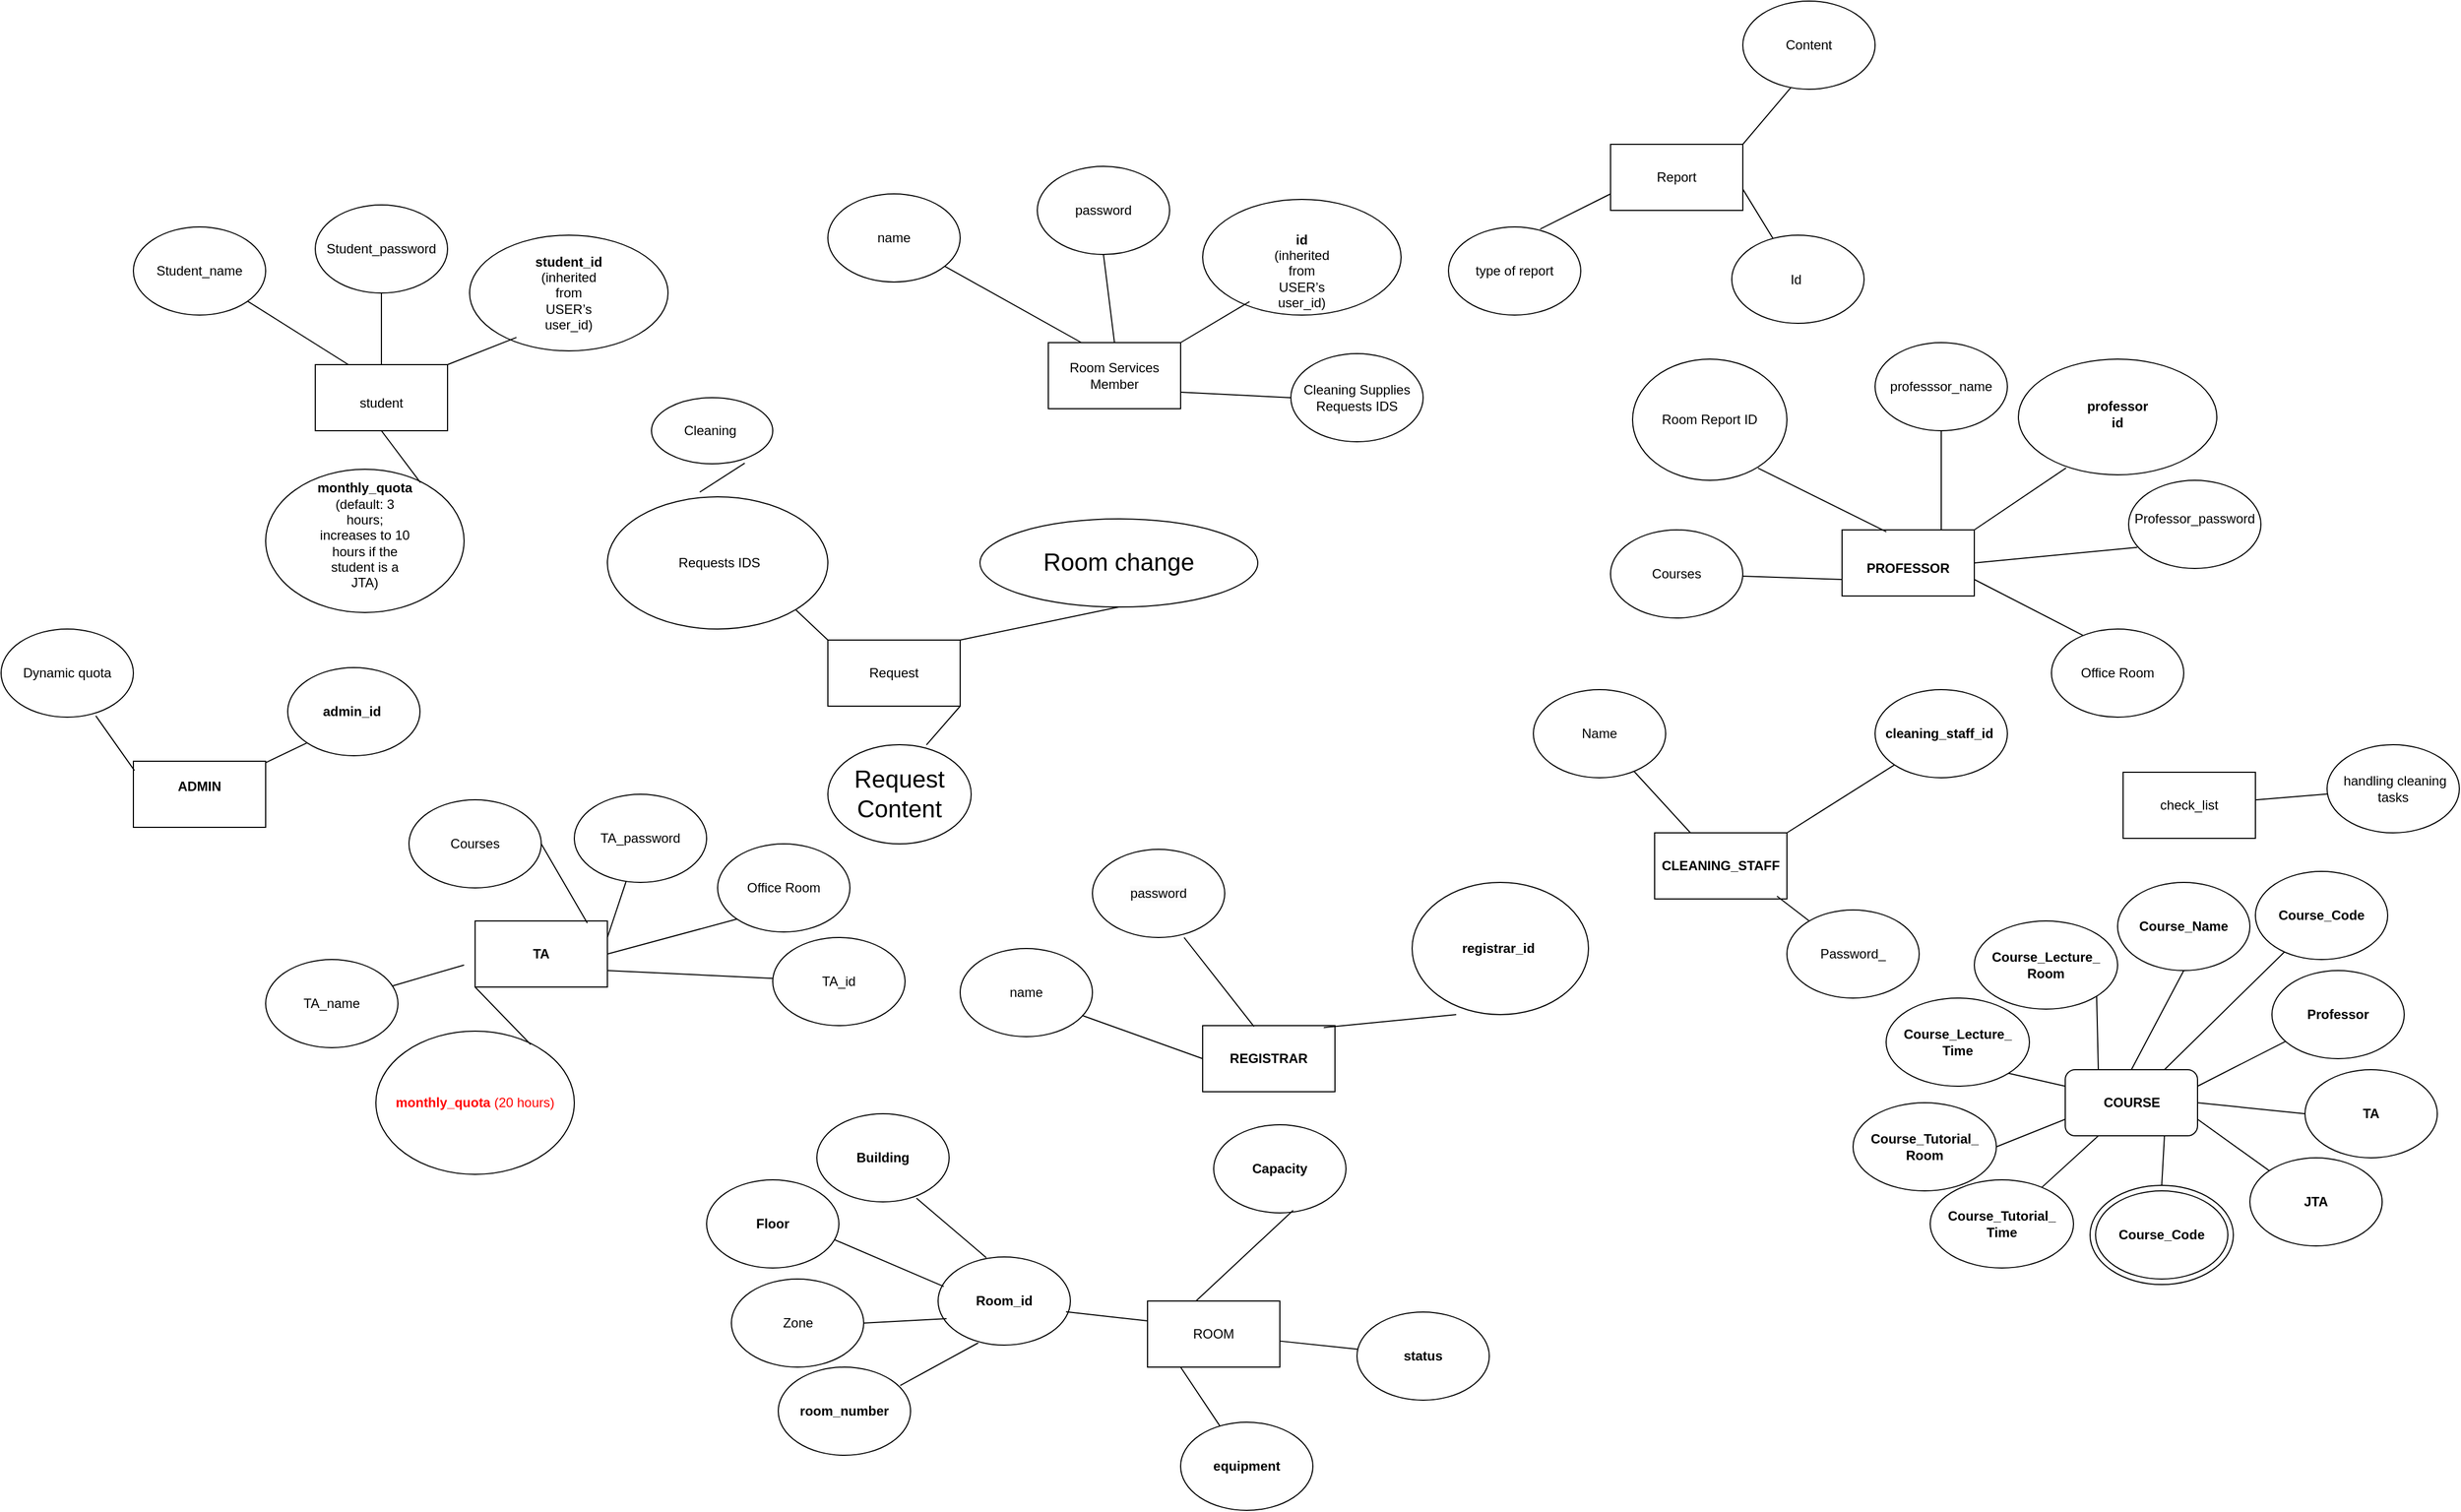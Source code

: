 <mxfile version="26.2.13">
  <diagram name="Page-1" id="_IHIbdHKwVVQBr4uxr1U">
    <mxGraphModel dx="3905" dy="2333" grid="1" gridSize="10" guides="1" tooltips="1" connect="1" arrows="1" fold="1" page="1" pageScale="0.5" pageWidth="850" pageHeight="1100" math="0" shadow="0">
      <root>
        <mxCell id="0" />
        <mxCell id="1" parent="0" />
        <mxCell id="GtYsG2Aw3nbuE8PqTHed-187" value="Room Services Member" style="rounded=0;whiteSpace=wrap;html=1;" parent="1" vertex="1">
          <mxGeometry x="700" y="-150" width="120" height="60" as="geometry" />
        </mxCell>
        <mxCell id="GtYsG2Aw3nbuE8PqTHed-188" value="" style="ellipse;whiteSpace=wrap;html=1;" parent="1" vertex="1">
          <mxGeometry x="840" y="-280" width="180" height="105" as="geometry" />
        </mxCell>
        <mxCell id="GtYsG2Aw3nbuE8PqTHed-189" value="" style="endArrow=none;html=1;rounded=0;exitX=1;exitY=1;exitDx=0;exitDy=0;entryX=0;entryY=0;entryDx=0;entryDy=0;" parent="1" source="GtYsG2Aw3nbuE8PqTHed-200" target="uUB0w8t6sRdYOBI_8mLG-2" edge="1">
          <mxGeometry width="50" height="50" relative="1" as="geometry">
            <mxPoint x="620" y="-73" as="sourcePoint" />
            <mxPoint x="480" y="-200" as="targetPoint" />
          </mxGeometry>
        </mxCell>
        <mxCell id="GtYsG2Aw3nbuE8PqTHed-190" value="" style="endArrow=none;html=1;rounded=0;entryX=0.236;entryY=0.884;entryDx=0;entryDy=0;entryPerimeter=0;exitX=1;exitY=0;exitDx=0;exitDy=0;" parent="1" source="GtYsG2Aw3nbuE8PqTHed-187" target="GtYsG2Aw3nbuE8PqTHed-188" edge="1">
          <mxGeometry width="50" height="50" relative="1" as="geometry">
            <mxPoint x="470" y="-180" as="sourcePoint" />
            <mxPoint x="390" y="-250" as="targetPoint" />
          </mxGeometry>
        </mxCell>
        <mxCell id="GtYsG2Aw3nbuE8PqTHed-191" value="&lt;strong data-end=&quot;233&quot; data-start=&quot;219&quot;&gt;id&lt;/strong&gt; (inherited from USER’s user_id)" style="text;html=1;align=center;verticalAlign=middle;whiteSpace=wrap;rounded=0;" parent="1" vertex="1">
          <mxGeometry x="900" y="-230" width="60" height="30" as="geometry" />
        </mxCell>
        <mxCell id="GtYsG2Aw3nbuE8PqTHed-192" value="Id&amp;nbsp;" style="ellipse;whiteSpace=wrap;html=1;" parent="1" vertex="1">
          <mxGeometry x="1320" y="-247.5" width="120" height="80" as="geometry" />
        </mxCell>
        <mxCell id="GtYsG2Aw3nbuE8PqTHed-193" value="" style="endArrow=none;html=1;rounded=0;exitX=0.991;exitY=0.649;exitDx=0;exitDy=0;exitPerimeter=0;" parent="1" source="uUB0w8t6sRdYOBI_8mLG-1" target="GtYsG2Aw3nbuE8PqTHed-192" edge="1">
          <mxGeometry width="50" height="50" relative="1" as="geometry">
            <mxPoint x="1262.12" y="-251.34" as="sourcePoint" />
            <mxPoint x="690" y="-150" as="targetPoint" />
          </mxGeometry>
        </mxCell>
        <mxCell id="GtYsG2Aw3nbuE8PqTHed-194" value="&lt;span style=&quot;color: rgb(0, 0, 0); font-family: Helvetica; font-size: 12px; font-style: normal; font-variant-ligatures: normal; font-variant-caps: normal; font-weight: 400; letter-spacing: normal; orphans: 2; text-align: center; text-indent: 0px; text-transform: none; widows: 2; word-spacing: 0px; -webkit-text-stroke-width: 0px; white-space: normal; background-color: rgb(251, 251, 251); text-decoration-thickness: initial; text-decoration-style: initial; text-decoration-color: initial; float: none; display: inline !important;&quot;&gt;password&lt;/span&gt;" style="ellipse;whiteSpace=wrap;html=1;" parent="1" vertex="1">
          <mxGeometry x="690" y="-310" width="120" height="80" as="geometry" />
        </mxCell>
        <mxCell id="GtYsG2Aw3nbuE8PqTHed-195" value="name" style="ellipse;whiteSpace=wrap;html=1;" parent="1" vertex="1">
          <mxGeometry x="500" y="-285" width="120" height="80" as="geometry" />
        </mxCell>
        <mxCell id="GtYsG2Aw3nbuE8PqTHed-196" value="" style="endArrow=none;html=1;rounded=0;entryX=0.25;entryY=0;entryDx=0;entryDy=0;" parent="1" source="GtYsG2Aw3nbuE8PqTHed-195" target="GtYsG2Aw3nbuE8PqTHed-187" edge="1">
          <mxGeometry width="50" height="50" relative="1" as="geometry">
            <mxPoint x="600" y="-205" as="sourcePoint" />
            <mxPoint x="720" y="-190" as="targetPoint" />
          </mxGeometry>
        </mxCell>
        <mxCell id="GtYsG2Aw3nbuE8PqTHed-197" value="" style="endArrow=none;html=1;rounded=0;exitX=0.5;exitY=1;exitDx=0;exitDy=0;" parent="1" source="GtYsG2Aw3nbuE8PqTHed-194" edge="1">
          <mxGeometry width="50" height="50" relative="1" as="geometry">
            <mxPoint x="730" y="-25" as="sourcePoint" />
            <mxPoint x="760" y="-150" as="targetPoint" />
          </mxGeometry>
        </mxCell>
        <mxCell id="GtYsG2Aw3nbuE8PqTHed-199" value="" style="endArrow=none;html=1;rounded=0;exitX=0.693;exitY=0.024;exitDx=0;exitDy=0;exitPerimeter=0;entryX=0;entryY=0.75;entryDx=0;entryDy=0;" parent="1" source="GtYsG2Aw3nbuE8PqTHed-201" target="uUB0w8t6sRdYOBI_8mLG-1" edge="1">
          <mxGeometry width="50" height="50" relative="1" as="geometry">
            <mxPoint x="750" y="-30" as="sourcePoint" />
            <mxPoint x="1190.324" y="-283.349" as="targetPoint" />
          </mxGeometry>
        </mxCell>
        <mxCell id="GtYsG2Aw3nbuE8PqTHed-200" value="&lt;span style=&quot;color: rgba(0, 0, 0, 0); font-family: monospace; font-size: 0px; text-align: start; text-wrap-mode: nowrap;&quot;&gt;%3CmxGraphModel%3E%3Croot%3E%3CmxCell%20id%3D%220%22%2F%3E%3CmxCell%20id%3D%221%22%20parent%3D%220%22%2F%3E%3CmxCell%20id%3D%222%22%20value%3D%22Room%20Requests%20IDS%22%20style%3D%22ellipse%3BwhiteSpace%3Dwrap%3Bhtml%3D1%3B%22%20vertex%3D%221%22%20parent%3D%221%22%3E%3CmxGeometry%20x%3D%22350%22%20y%3D%222040%22%20width%3D%22120%22%20height%3D%2280%22%20as%3D%22geometry%22%2F%3E%3C%2FmxCell%3E%3C%2Froot%3E%3C%2FmxGraphModel%3E&lt;/span&gt;&lt;span style=&quot;color: rgba(0, 0, 0, 0); font-family: monospace; font-size: 0px; text-align: start; text-wrap-mode: nowrap;&quot;&gt;%3CmxGraphModel%3E%3Croot%3E%3CmxCell%20id%3D%220%22%2F%3E%3CmxCell%20id%3D%221%22%20parent%3D%220%22%2F%3E%3CmxCell%20id%3D%222%22%20value%3D%22Room%20Requests%20IDS%22%20style%3D%22ellipse%3BwhiteSpace%3Dwrap%3Bhtml%3D1%3B%22%20vertex%3D%221%22%20parent%3D%221%22%3E%3CmxGeometry%20x%3D%22350%22%20y%3D%222040%22%20width%3D%22120%22%20height%3D%2280%22%20as%3D%22geometry%22%2F%3E%3C%2FmxCell%3E%3C%2Froot%3E%3C%2FmxGraphModel%3E&lt;/span&gt;&amp;nbsp;Requests IDS" style="ellipse;whiteSpace=wrap;html=1;" parent="1" vertex="1">
          <mxGeometry x="300" y="-10" width="200" height="120" as="geometry" />
        </mxCell>
        <mxCell id="GtYsG2Aw3nbuE8PqTHed-201" value="type of report" style="ellipse;whiteSpace=wrap;html=1;" parent="1" vertex="1">
          <mxGeometry x="1063" y="-255" width="120" height="80" as="geometry" />
        </mxCell>
        <mxCell id="GtYsG2Aw3nbuE8PqTHed-203" value="Cleaning Supplies Requests IDS" style="ellipse;whiteSpace=wrap;html=1;" parent="1" vertex="1">
          <mxGeometry x="920" y="-140" width="120" height="80" as="geometry" />
        </mxCell>
        <mxCell id="GtYsG2Aw3nbuE8PqTHed-204" value="" style="endArrow=none;html=1;rounded=0;entryX=0;entryY=0.5;entryDx=0;entryDy=0;exitX=1;exitY=0.75;exitDx=0;exitDy=0;" parent="1" source="GtYsG2Aw3nbuE8PqTHed-187" target="GtYsG2Aw3nbuE8PqTHed-203" edge="1">
          <mxGeometry width="50" height="50" relative="1" as="geometry">
            <mxPoint x="840" y="-125" as="sourcePoint" />
            <mxPoint x="870" y="-75" as="targetPoint" />
          </mxGeometry>
        </mxCell>
        <mxCell id="GtYsG2Aw3nbuE8PqTHed-208" value="" style="rounded=0;whiteSpace=wrap;html=1;" parent="1" vertex="1">
          <mxGeometry x="1420" y="20" width="120" height="60" as="geometry" />
        </mxCell>
        <mxCell id="GtYsG2Aw3nbuE8PqTHed-209" value="&lt;strong data-end=&quot;376&quot; data-start=&quot;360&quot;&gt;PROFESSOR&lt;/strong&gt;" style="text;html=1;align=center;verticalAlign=middle;whiteSpace=wrap;rounded=0;" parent="1" vertex="1">
          <mxGeometry x="1450" y="40" width="60" height="30" as="geometry" />
        </mxCell>
        <mxCell id="GtYsG2Aw3nbuE8PqTHed-210" value="" style="ellipse;whiteSpace=wrap;html=1;" parent="1" vertex="1">
          <mxGeometry x="1580" y="-135" width="180" height="105" as="geometry" />
        </mxCell>
        <mxCell id="GtYsG2Aw3nbuE8PqTHed-211" value="" style="endArrow=none;html=1;rounded=0;entryX=0.24;entryY=0.941;entryDx=0;entryDy=0;entryPerimeter=0;exitX=1;exitY=0;exitDx=0;exitDy=0;" parent="1" source="GtYsG2Aw3nbuE8PqTHed-208" target="GtYsG2Aw3nbuE8PqTHed-210" edge="1">
          <mxGeometry width="50" height="50" relative="1" as="geometry">
            <mxPoint x="840" y="-350" as="sourcePoint" />
            <mxPoint x="760" y="-420" as="targetPoint" />
          </mxGeometry>
        </mxCell>
        <mxCell id="GtYsG2Aw3nbuE8PqTHed-212" value="&lt;strong data-end=&quot;420&quot; data-start=&quot;404&quot;&gt;professor id&lt;/strong&gt;" style="text;html=1;align=center;verticalAlign=middle;whiteSpace=wrap;rounded=0;" parent="1" vertex="1">
          <mxGeometry x="1640" y="-100" width="60" height="30" as="geometry" />
        </mxCell>
        <mxCell id="GtYsG2Aw3nbuE8PqTHed-215" value="Room Report ID" style="ellipse;whiteSpace=wrap;html=1;" parent="1" vertex="1">
          <mxGeometry x="1230" y="-135" width="140" height="110" as="geometry" />
        </mxCell>
        <mxCell id="GtYsG2Aw3nbuE8PqTHed-216" value="" style="endArrow=none;html=1;rounded=0;exitX=0.335;exitY=0.028;exitDx=0;exitDy=0;entryX=0.813;entryY=0.899;entryDx=0;entryDy=0;entryPerimeter=0;exitPerimeter=0;" parent="1" source="GtYsG2Aw3nbuE8PqTHed-208" target="GtYsG2Aw3nbuE8PqTHed-215" edge="1">
          <mxGeometry width="50" height="50" relative="1" as="geometry">
            <mxPoint x="1550" y="90" as="sourcePoint" />
            <mxPoint x="1604" y="105" as="targetPoint" />
            <Array as="points" />
          </mxGeometry>
        </mxCell>
        <mxCell id="GtYsG2Aw3nbuE8PqTHed-217" value="" style="ellipse;whiteSpace=wrap;html=1;" parent="1" vertex="1">
          <mxGeometry x="1680" y="-25" width="120" height="80" as="geometry" />
        </mxCell>
        <mxCell id="GtYsG2Aw3nbuE8PqTHed-218" value="Professor_password" style="text;html=1;align=center;verticalAlign=middle;whiteSpace=wrap;rounded=0;" parent="1" vertex="1">
          <mxGeometry x="1710" y="-5" width="60" height="30" as="geometry" />
        </mxCell>
        <mxCell id="GtYsG2Aw3nbuE8PqTHed-219" value="professsor_name" style="ellipse;whiteSpace=wrap;html=1;" parent="1" vertex="1">
          <mxGeometry x="1450" y="-150" width="120" height="80" as="geometry" />
        </mxCell>
        <mxCell id="GtYsG2Aw3nbuE8PqTHed-220" value="" style="endArrow=none;html=1;rounded=0;entryX=0.75;entryY=0;entryDx=0;entryDy=0;" parent="1" source="GtYsG2Aw3nbuE8PqTHed-219" target="GtYsG2Aw3nbuE8PqTHed-208" edge="1">
          <mxGeometry width="50" height="50" relative="1" as="geometry">
            <mxPoint x="1480" y="80" as="sourcePoint" />
            <mxPoint x="1530" y="80" as="targetPoint" />
          </mxGeometry>
        </mxCell>
        <mxCell id="GtYsG2Aw3nbuE8PqTHed-221" value="" style="endArrow=none;html=1;rounded=0;exitX=1;exitY=0.5;exitDx=0;exitDy=0;entryX=0.065;entryY=0.761;entryDx=0;entryDy=0;entryPerimeter=0;" parent="1" source="GtYsG2Aw3nbuE8PqTHed-208" target="GtYsG2Aw3nbuE8PqTHed-217" edge="1">
          <mxGeometry width="50" height="50" relative="1" as="geometry">
            <mxPoint x="1650" y="80" as="sourcePoint" />
            <mxPoint x="1700" y="30" as="targetPoint" />
          </mxGeometry>
        </mxCell>
        <mxCell id="GtYsG2Aw3nbuE8PqTHed-222" value="Courses" style="ellipse;whiteSpace=wrap;html=1;" parent="1" vertex="1">
          <mxGeometry x="1210" y="20" width="120" height="80" as="geometry" />
        </mxCell>
        <mxCell id="GtYsG2Aw3nbuE8PqTHed-223" value="" style="endArrow=none;html=1;rounded=0;entryX=0;entryY=0.75;entryDx=0;entryDy=0;" parent="1" source="GtYsG2Aw3nbuE8PqTHed-222" target="GtYsG2Aw3nbuE8PqTHed-208" edge="1">
          <mxGeometry width="50" height="50" relative="1" as="geometry">
            <mxPoint x="1240" y="250" as="sourcePoint" />
            <mxPoint x="1270" y="190" as="targetPoint" />
          </mxGeometry>
        </mxCell>
        <mxCell id="GtYsG2Aw3nbuE8PqTHed-224" value="Office Room" style="ellipse;whiteSpace=wrap;html=1;" parent="1" vertex="1">
          <mxGeometry x="1610" y="110" width="120" height="80" as="geometry" />
        </mxCell>
        <mxCell id="GtYsG2Aw3nbuE8PqTHed-225" value="" style="endArrow=none;html=1;rounded=0;exitX=1;exitY=0.75;exitDx=0;exitDy=0;entryX=0.237;entryY=0.071;entryDx=0;entryDy=0;entryPerimeter=0;" parent="1" source="GtYsG2Aw3nbuE8PqTHed-208" target="GtYsG2Aw3nbuE8PqTHed-224" edge="1">
          <mxGeometry width="50" height="50" relative="1" as="geometry">
            <mxPoint x="1550" y="60" as="sourcePoint" />
            <mxPoint x="1698" y="46" as="targetPoint" />
          </mxGeometry>
        </mxCell>
        <mxCell id="GtYsG2Aw3nbuE8PqTHed-226" value="" style="rounded=0;whiteSpace=wrap;html=1;" parent="1" vertex="1">
          <mxGeometry x="35" y="-130" width="120" height="60" as="geometry" />
        </mxCell>
        <mxCell id="GtYsG2Aw3nbuE8PqTHed-227" value="student" style="text;html=1;align=center;verticalAlign=middle;whiteSpace=wrap;rounded=0;" parent="1" vertex="1">
          <mxGeometry x="65" y="-110" width="60" height="30" as="geometry" />
        </mxCell>
        <mxCell id="GtYsG2Aw3nbuE8PqTHed-228" value="" style="ellipse;whiteSpace=wrap;html=1;" parent="1" vertex="1">
          <mxGeometry x="175" y="-247.5" width="180" height="105" as="geometry" />
        </mxCell>
        <mxCell id="GtYsG2Aw3nbuE8PqTHed-229" value="" style="ellipse;whiteSpace=wrap;html=1;" parent="1" vertex="1">
          <mxGeometry x="-10" y="-35" width="180" height="130" as="geometry" />
        </mxCell>
        <mxCell id="GtYsG2Aw3nbuE8PqTHed-230" value="" style="endArrow=none;html=1;rounded=0;exitX=0.78;exitY=0.093;exitDx=0;exitDy=0;exitPerimeter=0;entryX=0.5;entryY=1;entryDx=0;entryDy=0;" parent="1" source="GtYsG2Aw3nbuE8PqTHed-229" target="GtYsG2Aw3nbuE8PqTHed-226" edge="1">
          <mxGeometry width="50" height="50" relative="1" as="geometry">
            <mxPoint x="-335" y="-190" as="sourcePoint" />
            <mxPoint x="-185" y="-180" as="targetPoint" />
          </mxGeometry>
        </mxCell>
        <mxCell id="GtYsG2Aw3nbuE8PqTHed-231" value="" style="endArrow=none;html=1;rounded=0;entryX=0.236;entryY=0.884;entryDx=0;entryDy=0;entryPerimeter=0;exitX=1;exitY=0;exitDx=0;exitDy=0;" parent="1" source="GtYsG2Aw3nbuE8PqTHed-226" target="GtYsG2Aw3nbuE8PqTHed-228" edge="1">
          <mxGeometry width="50" height="50" relative="1" as="geometry">
            <mxPoint x="-195" y="-160" as="sourcePoint" />
            <mxPoint x="-275" y="-230" as="targetPoint" />
          </mxGeometry>
        </mxCell>
        <mxCell id="GtYsG2Aw3nbuE8PqTHed-232" value="&lt;strong data-end=&quot;233&quot; data-start=&quot;219&quot;&gt;student_id&lt;/strong&gt; (inherited from USER’s user_id)" style="text;html=1;align=center;verticalAlign=middle;whiteSpace=wrap;rounded=0;" parent="1" vertex="1">
          <mxGeometry x="235" y="-210" width="60" height="30" as="geometry" />
        </mxCell>
        <mxCell id="GtYsG2Aw3nbuE8PqTHed-233" value="&lt;strong data-end=&quot;287&quot; data-start=&quot;270&quot;&gt;monthly_quota&lt;/strong&gt; (default: 3 hours; increases to 10 hours if the student is a JTA)" style="text;html=1;align=center;verticalAlign=middle;whiteSpace=wrap;rounded=0;" parent="1" vertex="1">
          <mxGeometry x="50" y="10" width="60" height="30" as="geometry" />
        </mxCell>
        <mxCell id="GtYsG2Aw3nbuE8PqTHed-236" value="&lt;span style=&quot;color: rgb(0, 0, 0); font-family: Helvetica; font-size: 12px; font-style: normal; font-variant-ligatures: normal; font-variant-caps: normal; font-weight: 400; letter-spacing: normal; orphans: 2; text-align: center; text-indent: 0px; text-transform: none; widows: 2; word-spacing: 0px; -webkit-text-stroke-width: 0px; white-space: normal; background-color: rgb(251, 251, 251); text-decoration-thickness: initial; text-decoration-style: initial; text-decoration-color: initial; float: none; display: inline !important;&quot;&gt;Student_password&lt;/span&gt;" style="ellipse;whiteSpace=wrap;html=1;" parent="1" vertex="1">
          <mxGeometry x="35" y="-275" width="120" height="80" as="geometry" />
        </mxCell>
        <mxCell id="GtYsG2Aw3nbuE8PqTHed-237" value="Student_name" style="ellipse;whiteSpace=wrap;html=1;" parent="1" vertex="1">
          <mxGeometry x="-130" y="-255" width="120" height="80" as="geometry" />
        </mxCell>
        <mxCell id="GtYsG2Aw3nbuE8PqTHed-238" value="" style="endArrow=none;html=1;rounded=0;entryX=0.25;entryY=0;entryDx=0;entryDy=0;" parent="1" source="GtYsG2Aw3nbuE8PqTHed-237" target="GtYsG2Aw3nbuE8PqTHed-226" edge="1">
          <mxGeometry width="50" height="50" relative="1" as="geometry">
            <mxPoint x="-65" y="-185" as="sourcePoint" />
            <mxPoint x="55" y="-170" as="targetPoint" />
          </mxGeometry>
        </mxCell>
        <mxCell id="GtYsG2Aw3nbuE8PqTHed-239" value="" style="endArrow=none;html=1;rounded=0;exitX=0.5;exitY=1;exitDx=0;exitDy=0;" parent="1" source="GtYsG2Aw3nbuE8PqTHed-236" edge="1">
          <mxGeometry width="50" height="50" relative="1" as="geometry">
            <mxPoint x="65" y="-5" as="sourcePoint" />
            <mxPoint x="95" y="-130" as="targetPoint" />
          </mxGeometry>
        </mxCell>
        <mxCell id="GtYsG2Aw3nbuE8PqTHed-284" value="&lt;strong data-end=&quot;1135&quot; data-start=&quot;1114&quot;&gt;CLEANING_STAFF&lt;/strong&gt;" style="rounded=0;whiteSpace=wrap;html=1;" parent="1" vertex="1">
          <mxGeometry x="1250" y="295" width="120" height="60" as="geometry" />
        </mxCell>
        <mxCell id="GtYsG2Aw3nbuE8PqTHed-285" value="&lt;strong data-end=&quot;1184&quot; data-start=&quot;1163&quot;&gt;cleaning_staff_id&lt;/strong&gt;&amp;nbsp;" style="ellipse;whiteSpace=wrap;html=1;" parent="1" vertex="1">
          <mxGeometry x="1450" y="165" width="120" height="80" as="geometry" />
        </mxCell>
        <mxCell id="GtYsG2Aw3nbuE8PqTHed-286" value="&amp;nbsp;handling cleaning tasks" style="ellipse;whiteSpace=wrap;html=1;" parent="1" vertex="1">
          <mxGeometry x="1860" y="215" width="120" height="80" as="geometry" />
        </mxCell>
        <mxCell id="GtYsG2Aw3nbuE8PqTHed-287" value="" style="endArrow=none;html=1;rounded=0;exitX=1;exitY=0;exitDx=0;exitDy=0;entryX=0;entryY=1;entryDx=0;entryDy=0;" parent="1" source="GtYsG2Aw3nbuE8PqTHed-284" target="GtYsG2Aw3nbuE8PqTHed-285" edge="1">
          <mxGeometry width="50" height="50" relative="1" as="geometry">
            <mxPoint x="1420" y="305" as="sourcePoint" />
            <mxPoint x="1470" y="255" as="targetPoint" />
          </mxGeometry>
        </mxCell>
        <mxCell id="GtYsG2Aw3nbuE8PqTHed-288" value="" style="endArrow=none;html=1;rounded=0;" parent="1" source="GtYsG2Aw3nbuE8PqTHed-286" target="uUB0w8t6sRdYOBI_8mLG-15" edge="1">
          <mxGeometry width="50" height="50" relative="1" as="geometry">
            <mxPoint x="1195" y="400" as="sourcePoint" />
            <mxPoint x="1585" y="290" as="targetPoint" />
          </mxGeometry>
        </mxCell>
        <mxCell id="GtYsG2Aw3nbuE8PqTHed-289" value="COURSE" style="rounded=1;whiteSpace=wrap;html=1;fontStyle=1" parent="1" vertex="1">
          <mxGeometry x="1622.5" y="510" width="120" height="60" as="geometry" />
        </mxCell>
        <mxCell id="GtYsG2Aw3nbuE8PqTHed-290" value="&lt;strong data-end=&quot;1798&quot; data-start=&quot;1782&quot;&gt;Course_Name&lt;/strong&gt;" style="ellipse;whiteSpace=wrap;html=1;" parent="1" vertex="1">
          <mxGeometry x="1670" y="340" width="120" height="80" as="geometry" />
        </mxCell>
        <mxCell id="GtYsG2Aw3nbuE8PqTHed-291" value="&lt;strong data-end=&quot;1759&quot; data-start=&quot;1744&quot;&gt;Professor&lt;/strong&gt;" style="ellipse;whiteSpace=wrap;html=1;" parent="1" vertex="1">
          <mxGeometry x="1810" y="420" width="120" height="80" as="geometry" />
        </mxCell>
        <mxCell id="GtYsG2Aw3nbuE8PqTHed-292" value="Course_Code" style="ellipse;whiteSpace=wrap;html=1;fontStyle=1" parent="1" vertex="1">
          <mxGeometry x="1795" y="330" width="120" height="80" as="geometry" />
        </mxCell>
        <mxCell id="GtYsG2Aw3nbuE8PqTHed-293" value="" style="endArrow=none;html=1;rounded=0;entryX=0.5;entryY=1;entryDx=0;entryDy=0;exitX=0.5;exitY=0;exitDx=0;exitDy=0;" parent="1" source="GtYsG2Aw3nbuE8PqTHed-289" target="GtYsG2Aw3nbuE8PqTHed-290" edge="1">
          <mxGeometry width="50" height="50" relative="1" as="geometry">
            <mxPoint x="1672.5" y="500" as="sourcePoint" />
            <mxPoint x="1522.5" y="500" as="targetPoint" />
          </mxGeometry>
        </mxCell>
        <mxCell id="GtYsG2Aw3nbuE8PqTHed-294" value="" style="endArrow=none;html=1;rounded=0;exitX=1;exitY=0.25;exitDx=0;exitDy=0;" parent="1" source="GtYsG2Aw3nbuE8PqTHed-289" target="GtYsG2Aw3nbuE8PqTHed-291" edge="1">
          <mxGeometry width="50" height="50" relative="1" as="geometry">
            <mxPoint x="1512.5" y="610" as="sourcePoint" />
            <mxPoint x="1562.5" y="560" as="targetPoint" />
          </mxGeometry>
        </mxCell>
        <mxCell id="GtYsG2Aw3nbuE8PqTHed-295" value="" style="endArrow=none;html=1;rounded=0;exitX=0.75;exitY=0;exitDx=0;exitDy=0;" parent="1" source="GtYsG2Aw3nbuE8PqTHed-289" target="GtYsG2Aw3nbuE8PqTHed-292" edge="1">
          <mxGeometry width="50" height="50" relative="1" as="geometry">
            <mxPoint x="1542.5" y="720" as="sourcePoint" />
            <mxPoint x="1592.5" y="670" as="targetPoint" />
          </mxGeometry>
        </mxCell>
        <mxCell id="GtYsG2Aw3nbuE8PqTHed-298" value="&lt;b&gt;Course_Lecture_&lt;/b&gt;&lt;div&gt;&lt;b&gt;Room&lt;/b&gt;&lt;/div&gt;" style="ellipse;whiteSpace=wrap;html=1;rounded=1;" parent="1" vertex="1">
          <mxGeometry x="1540" y="375" width="130" height="80" as="geometry" />
        </mxCell>
        <mxCell id="GtYsG2Aw3nbuE8PqTHed-299" value="" style="endArrow=none;html=1;rounded=0;entryX=1;entryY=1;entryDx=0;entryDy=0;exitX=0.25;exitY=0;exitDx=0;exitDy=0;" parent="1" source="GtYsG2Aw3nbuE8PqTHed-289" target="GtYsG2Aw3nbuE8PqTHed-298" edge="1">
          <mxGeometry width="50" height="50" relative="1" as="geometry">
            <mxPoint x="1622.5" y="560" as="sourcePoint" />
            <mxPoint x="1542.5" y="500" as="targetPoint" />
          </mxGeometry>
        </mxCell>
        <mxCell id="GtYsG2Aw3nbuE8PqTHed-302" value="Course_Tutorial_&lt;div&gt;Time&lt;/div&gt;" style="ellipse;whiteSpace=wrap;html=1;rounded=1;fontStyle=1" parent="1" vertex="1">
          <mxGeometry x="1500" y="610" width="130" height="80" as="geometry" />
        </mxCell>
        <mxCell id="GtYsG2Aw3nbuE8PqTHed-303" value="" style="endArrow=none;html=1;rounded=0;exitX=0.25;exitY=1;exitDx=0;exitDy=0;" parent="1" source="GtYsG2Aw3nbuE8PqTHed-289" target="GtYsG2Aw3nbuE8PqTHed-302" edge="1">
          <mxGeometry width="50" height="50" relative="1" as="geometry">
            <mxPoint x="1642.5" y="580" as="sourcePoint" />
            <mxPoint x="1562.5" y="520" as="targetPoint" />
          </mxGeometry>
        </mxCell>
        <mxCell id="GtYsG2Aw3nbuE8PqTHed-304" value="" style="endArrow=none;html=1;rounded=0;" parent="1" source="GtYsG2Aw3nbuE8PqTHed-284" target="GtYsG2Aw3nbuE8PqTHed-314" edge="1">
          <mxGeometry width="50" height="50" relative="1" as="geometry">
            <mxPoint x="1140" y="355" as="sourcePoint" />
            <mxPoint x="1264" y="258" as="targetPoint" />
          </mxGeometry>
        </mxCell>
        <mxCell id="GtYsG2Aw3nbuE8PqTHed-313" value="Password_" style="ellipse;whiteSpace=wrap;html=1;" parent="1" vertex="1">
          <mxGeometry x="1370" y="365" width="120" height="80" as="geometry" />
        </mxCell>
        <mxCell id="GtYsG2Aw3nbuE8PqTHed-314" value="Name" style="ellipse;whiteSpace=wrap;html=1;" parent="1" vertex="1">
          <mxGeometry x="1140" y="165" width="120" height="80" as="geometry" />
        </mxCell>
        <mxCell id="GtYsG2Aw3nbuE8PqTHed-315" value="" style="endArrow=none;html=1;rounded=0;entryX=0.925;entryY=0.959;entryDx=0;entryDy=0;entryPerimeter=0;" parent="1" source="GtYsG2Aw3nbuE8PqTHed-313" target="GtYsG2Aw3nbuE8PqTHed-284" edge="1">
          <mxGeometry width="50" height="50" relative="1" as="geometry">
            <mxPoint x="1370" y="365" as="sourcePoint" />
            <mxPoint x="1420" y="315" as="targetPoint" />
          </mxGeometry>
        </mxCell>
        <mxCell id="GtYsG2Aw3nbuE8PqTHed-317" value="&lt;font style=&quot;font-size: 22px;&quot;&gt;Request Content&lt;/font&gt;" style="ellipse;whiteSpace=wrap;html=1;" parent="1" vertex="1">
          <mxGeometry x="500" y="215" width="130" height="90" as="geometry" />
        </mxCell>
        <mxCell id="GtYsG2Aw3nbuE8PqTHed-320" value="" style="endArrow=none;html=1;rounded=0;entryX=1;entryY=1;entryDx=0;entryDy=0;exitX=0.688;exitY=0.002;exitDx=0;exitDy=0;exitPerimeter=0;" parent="1" source="GtYsG2Aw3nbuE8PqTHed-317" target="uUB0w8t6sRdYOBI_8mLG-2" edge="1">
          <mxGeometry width="50" height="50" relative="1" as="geometry">
            <mxPoint x="1202" y="602" as="sourcePoint" />
            <mxPoint x="1268" y="601" as="targetPoint" />
          </mxGeometry>
        </mxCell>
        <mxCell id="GtYsG2Aw3nbuE8PqTHed-353" value="" style="rounded=0;whiteSpace=wrap;html=1;" parent="1" vertex="1">
          <mxGeometry x="180" y="375" width="120" height="60" as="geometry" />
        </mxCell>
        <mxCell id="GtYsG2Aw3nbuE8PqTHed-354" value="&lt;strong data-end=&quot;679&quot; data-start=&quot;670&quot;&gt;TA&lt;/strong&gt;" style="text;html=1;align=center;verticalAlign=middle;whiteSpace=wrap;rounded=0;" parent="1" vertex="1">
          <mxGeometry x="210" y="325" width="60" height="160" as="geometry" />
        </mxCell>
        <mxCell id="GtYsG2Aw3nbuE8PqTHed-355" value="&lt;font style=&quot;color: rgb(255, 0, 0);&quot;&gt;&lt;strong data-end=&quot;770&quot; data-start=&quot;753&quot;&gt;monthly_quota&lt;/strong&gt; (20 hours)&lt;/font&gt;" style="ellipse;whiteSpace=wrap;html=1;" parent="1" vertex="1">
          <mxGeometry x="90" y="475" width="180" height="130" as="geometry" />
        </mxCell>
        <mxCell id="GtYsG2Aw3nbuE8PqTHed-356" value="" style="endArrow=none;html=1;rounded=0;exitX=0.78;exitY=0.093;exitDx=0;exitDy=0;exitPerimeter=0;entryX=0;entryY=1;entryDx=0;entryDy=0;" parent="1" source="GtYsG2Aw3nbuE8PqTHed-355" target="GtYsG2Aw3nbuE8PqTHed-353" edge="1">
          <mxGeometry width="50" height="50" relative="1" as="geometry">
            <mxPoint x="270" y="25" as="sourcePoint" />
            <mxPoint x="420" y="35" as="targetPoint" />
          </mxGeometry>
        </mxCell>
        <mxCell id="GtYsG2Aw3nbuE8PqTHed-357" value="&lt;strong data-end=&quot;953&quot; data-start=&quot;941&quot;&gt;ADMIN&lt;br&gt;&lt;br&gt;&lt;/strong&gt;" style="rounded=0;whiteSpace=wrap;html=1;" parent="1" vertex="1">
          <mxGeometry x="-130" y="230" width="120" height="60" as="geometry" />
        </mxCell>
        <mxCell id="GtYsG2Aw3nbuE8PqTHed-358" value="&lt;strong data-end=&quot;993&quot; data-start=&quot;981&quot;&gt;admin_id&lt;/strong&gt;&amp;nbsp;" style="ellipse;whiteSpace=wrap;html=1;" parent="1" vertex="1">
          <mxGeometry x="10" y="145" width="120" height="80" as="geometry" />
        </mxCell>
        <mxCell id="GtYsG2Aw3nbuE8PqTHed-360" value="" style="endArrow=none;html=1;rounded=0;entryX=0;entryY=1;entryDx=0;entryDy=0;" parent="1" source="GtYsG2Aw3nbuE8PqTHed-357" target="GtYsG2Aw3nbuE8PqTHed-358" edge="1">
          <mxGeometry width="50" height="50" relative="1" as="geometry">
            <mxPoint x="200" y="270" as="sourcePoint" />
            <mxPoint x="250" y="220" as="targetPoint" />
          </mxGeometry>
        </mxCell>
        <mxCell id="GtYsG2Aw3nbuE8PqTHed-366" value="" style="endArrow=none;html=1;rounded=0;exitX=1;exitY=0.25;exitDx=0;exitDy=0;" parent="1" source="GtYsG2Aw3nbuE8PqTHed-353" target="GtYsG2Aw3nbuE8PqTHed-371" edge="1">
          <mxGeometry width="50" height="50" relative="1" as="geometry">
            <mxPoint x="90" y="415" as="sourcePoint" />
            <mxPoint x="250" y="325" as="targetPoint" />
          </mxGeometry>
        </mxCell>
        <mxCell id="GtYsG2Aw3nbuE8PqTHed-369" value="TA_id" style="ellipse;whiteSpace=wrap;html=1;" parent="1" vertex="1">
          <mxGeometry x="450" y="390" width="120" height="80" as="geometry" />
        </mxCell>
        <mxCell id="GtYsG2Aw3nbuE8PqTHed-370" value="TA_name" style="ellipse;whiteSpace=wrap;html=1;" parent="1" vertex="1">
          <mxGeometry x="-10" y="410" width="120" height="80" as="geometry" />
        </mxCell>
        <mxCell id="GtYsG2Aw3nbuE8PqTHed-371" value="TA_password" style="ellipse;whiteSpace=wrap;html=1;" parent="1" vertex="1">
          <mxGeometry x="270" y="260" width="120" height="80" as="geometry" />
        </mxCell>
        <mxCell id="GtYsG2Aw3nbuE8PqTHed-372" value="" style="endArrow=none;html=1;rounded=0;" parent="1" source="GtYsG2Aw3nbuE8PqTHed-370" edge="1">
          <mxGeometry width="50" height="50" relative="1" as="geometry">
            <mxPoint x="-40" y="415" as="sourcePoint" />
            <mxPoint x="170" y="415" as="targetPoint" />
          </mxGeometry>
        </mxCell>
        <mxCell id="GtYsG2Aw3nbuE8PqTHed-373" value="" style="endArrow=none;html=1;rounded=0;exitX=1;exitY=0.75;exitDx=0;exitDy=0;" parent="1" source="GtYsG2Aw3nbuE8PqTHed-353" target="GtYsG2Aw3nbuE8PqTHed-369" edge="1">
          <mxGeometry width="50" height="50" relative="1" as="geometry">
            <mxPoint x="-40" y="525" as="sourcePoint" />
            <mxPoint x="10" y="475" as="targetPoint" />
          </mxGeometry>
        </mxCell>
        <mxCell id="GtYsG2Aw3nbuE8PqTHed-376" value="Courses" style="ellipse;whiteSpace=wrap;html=1;" parent="1" vertex="1">
          <mxGeometry x="120" y="265" width="120" height="80" as="geometry" />
        </mxCell>
        <mxCell id="GtYsG2Aw3nbuE8PqTHed-377" value="Office Room" style="ellipse;whiteSpace=wrap;html=1;" parent="1" vertex="1">
          <mxGeometry x="400" y="305" width="120" height="80" as="geometry" />
        </mxCell>
        <mxCell id="GtYsG2Aw3nbuE8PqTHed-379" value="" style="endArrow=none;html=1;rounded=0;exitX=1;exitY=0.5;exitDx=0;exitDy=0;entryX=0;entryY=1;entryDx=0;entryDy=0;" parent="1" source="GtYsG2Aw3nbuE8PqTHed-353" target="GtYsG2Aw3nbuE8PqTHed-377" edge="1">
          <mxGeometry width="50" height="50" relative="1" as="geometry">
            <mxPoint x="310" y="400" as="sourcePoint" />
            <mxPoint x="327" y="349" as="targetPoint" />
          </mxGeometry>
        </mxCell>
        <mxCell id="GtYsG2Aw3nbuE8PqTHed-380" value="" style="endArrow=none;html=1;rounded=0;exitX=0.848;exitY=0.032;exitDx=0;exitDy=0;entryX=1;entryY=0.5;entryDx=0;entryDy=0;exitPerimeter=0;" parent="1" source="GtYsG2Aw3nbuE8PqTHed-353" target="GtYsG2Aw3nbuE8PqTHed-376" edge="1">
          <mxGeometry width="50" height="50" relative="1" as="geometry">
            <mxPoint x="310" y="415" as="sourcePoint" />
            <mxPoint x="428" y="383" as="targetPoint" />
          </mxGeometry>
        </mxCell>
        <mxCell id="GtYsG2Aw3nbuE8PqTHed-384" value="&lt;strong data-end=&quot;1331&quot; data-start=&quot;1315&quot;&gt;REGISTRAR&lt;/strong&gt;" style="rounded=0;whiteSpace=wrap;html=1;" parent="1" vertex="1">
          <mxGeometry x="840" y="470" width="120" height="60" as="geometry" />
        </mxCell>
        <mxCell id="GtYsG2Aw3nbuE8PqTHed-385" value="&lt;strong data-end=&quot;1375&quot; data-start=&quot;1359&quot;&gt;registrar_id&lt;/strong&gt;&amp;nbsp;" style="ellipse;whiteSpace=wrap;html=1;" parent="1" vertex="1">
          <mxGeometry x="1030" y="340" width="160" height="120" as="geometry" />
        </mxCell>
        <mxCell id="GtYsG2Aw3nbuE8PqTHed-386" value="" style="endArrow=none;html=1;rounded=0;exitX=0.915;exitY=0.03;exitDx=0;exitDy=0;exitPerimeter=0;entryX=0.25;entryY=1;entryDx=0;entryDy=0;entryPerimeter=0;" parent="1" source="GtYsG2Aw3nbuE8PqTHed-384" target="GtYsG2Aw3nbuE8PqTHed-385" edge="1">
          <mxGeometry width="50" height="50" relative="1" as="geometry">
            <mxPoint x="1040" y="490" as="sourcePoint" />
            <mxPoint x="1090" y="450" as="targetPoint" />
          </mxGeometry>
        </mxCell>
        <mxCell id="GtYsG2Aw3nbuE8PqTHed-396" value="&lt;span style=&quot;color: rgb(0, 0, 0); font-family: Helvetica; font-size: 12px; font-style: normal; font-variant-ligatures: normal; font-variant-caps: normal; font-weight: 400; letter-spacing: normal; orphans: 2; text-align: center; text-indent: 0px; text-transform: none; widows: 2; word-spacing: 0px; -webkit-text-stroke-width: 0px; white-space: normal; background-color: rgb(251, 251, 251); text-decoration-thickness: initial; text-decoration-style: initial; text-decoration-color: initial; float: none; display: inline !important;&quot;&gt;password&lt;/span&gt;" style="ellipse;whiteSpace=wrap;html=1;" parent="1" vertex="1">
          <mxGeometry x="740" y="310" width="120" height="80" as="geometry" />
        </mxCell>
        <mxCell id="GtYsG2Aw3nbuE8PqTHed-397" value="name" style="ellipse;whiteSpace=wrap;html=1;" parent="1" vertex="1">
          <mxGeometry x="620" y="400" width="120" height="80" as="geometry" />
        </mxCell>
        <mxCell id="GtYsG2Aw3nbuE8PqTHed-398" value="" style="endArrow=none;html=1;rounded=0;entryX=0.693;entryY=1;entryDx=0;entryDy=0;entryPerimeter=0;exitX=0.388;exitY=0.014;exitDx=0;exitDy=0;exitPerimeter=0;" parent="1" source="GtYsG2Aw3nbuE8PqTHed-384" target="GtYsG2Aw3nbuE8PqTHed-396" edge="1">
          <mxGeometry width="50" height="50" relative="1" as="geometry">
            <mxPoint x="915" y="480" as="sourcePoint" />
            <mxPoint x="924" y="420" as="targetPoint" />
          </mxGeometry>
        </mxCell>
        <mxCell id="GtYsG2Aw3nbuE8PqTHed-399" value="" style="endArrow=none;html=1;rounded=0;entryX=0.922;entryY=0.759;entryDx=0;entryDy=0;entryPerimeter=0;exitX=0;exitY=0.5;exitDx=0;exitDy=0;" parent="1" source="GtYsG2Aw3nbuE8PqTHed-384" target="GtYsG2Aw3nbuE8PqTHed-397" edge="1">
          <mxGeometry width="50" height="50" relative="1" as="geometry">
            <mxPoint x="897" y="481" as="sourcePoint" />
            <mxPoint x="813" y="400" as="targetPoint" />
          </mxGeometry>
        </mxCell>
        <mxCell id="GtYsG2Aw3nbuE8PqTHed-401" value="ROOM" style="rounded=0;whiteSpace=wrap;html=1;" parent="1" vertex="1">
          <mxGeometry x="790" y="720" width="120" height="60" as="geometry" />
        </mxCell>
        <mxCell id="GtYsG2Aw3nbuE8PqTHed-402" value="&lt;strong data-end=&quot;1616&quot; data-start=&quot;1603&quot;&gt;equipment&lt;/strong&gt;" style="ellipse;whiteSpace=wrap;html=1;" parent="1" vertex="1">
          <mxGeometry x="820" y="830" width="120" height="80" as="geometry" />
        </mxCell>
        <mxCell id="GtYsG2Aw3nbuE8PqTHed-403" value="" style="endArrow=none;html=1;rounded=0;entryX=0.25;entryY=1;entryDx=0;entryDy=0;" parent="1" source="GtYsG2Aw3nbuE8PqTHed-402" target="GtYsG2Aw3nbuE8PqTHed-401" edge="1">
          <mxGeometry width="50" height="50" relative="1" as="geometry">
            <mxPoint x="750" y="870" as="sourcePoint" />
            <mxPoint x="800" y="820" as="targetPoint" />
          </mxGeometry>
        </mxCell>
        <mxCell id="GtYsG2Aw3nbuE8PqTHed-404" value="&lt;strong data-end=&quot;1656&quot; data-start=&quot;1646&quot;&gt;status&lt;/strong&gt;" style="ellipse;whiteSpace=wrap;html=1;" parent="1" vertex="1">
          <mxGeometry x="980" y="730" width="120" height="80" as="geometry" />
        </mxCell>
        <mxCell id="GtYsG2Aw3nbuE8PqTHed-405" value="" style="endArrow=none;html=1;rounded=0;" parent="1" source="GtYsG2Aw3nbuE8PqTHed-401" target="GtYsG2Aw3nbuE8PqTHed-404" edge="1">
          <mxGeometry width="50" height="50" relative="1" as="geometry">
            <mxPoint x="920" y="730" as="sourcePoint" />
            <mxPoint x="1040" y="710" as="targetPoint" />
          </mxGeometry>
        </mxCell>
        <mxCell id="GtYsG2Aw3nbuE8PqTHed-406" value="&lt;strong data-end=&quot;1563&quot; data-start=&quot;1548&quot;&gt;room_number&lt;/strong&gt;" style="ellipse;whiteSpace=wrap;html=1;" parent="1" vertex="1">
          <mxGeometry x="455" y="780" width="120" height="80" as="geometry" />
        </mxCell>
        <mxCell id="GtYsG2Aw3nbuE8PqTHed-407" value="" style="endArrow=none;html=1;rounded=0;exitX=0.303;exitY=0.975;exitDx=0;exitDy=0;entryX=0.922;entryY=0.208;entryDx=0;entryDy=0;entryPerimeter=0;exitPerimeter=0;" parent="1" source="GtYsG2Aw3nbuE8PqTHed-410" target="GtYsG2Aw3nbuE8PqTHed-406" edge="1">
          <mxGeometry width="50" height="50" relative="1" as="geometry">
            <mxPoint x="325" y="850.0" as="sourcePoint" />
            <mxPoint x="465" y="820" as="targetPoint" />
          </mxGeometry>
        </mxCell>
        <mxCell id="GtYsG2Aw3nbuE8PqTHed-408" value="&lt;b&gt;Capacity&lt;/b&gt;" style="ellipse;whiteSpace=wrap;html=1;" parent="1" vertex="1">
          <mxGeometry x="850" y="560" width="120" height="80" as="geometry" />
        </mxCell>
        <mxCell id="GtYsG2Aw3nbuE8PqTHed-409" value="" style="endArrow=none;html=1;rounded=0;entryX=0.6;entryY=0.972;entryDx=0;entryDy=0;entryPerimeter=0;exitX=0.366;exitY=0;exitDx=0;exitDy=0;exitPerimeter=0;" parent="1" source="GtYsG2Aw3nbuE8PqTHed-401" target="GtYsG2Aw3nbuE8PqTHed-408" edge="1">
          <mxGeometry width="50" height="50" relative="1" as="geometry">
            <mxPoint x="800" y="710" as="sourcePoint" />
            <mxPoint x="770" y="650" as="targetPoint" />
          </mxGeometry>
        </mxCell>
        <mxCell id="GtYsG2Aw3nbuE8PqTHed-410" value="&lt;strong data-end=&quot;1616&quot; data-start=&quot;1603&quot;&gt;Room_id&lt;/strong&gt;" style="ellipse;whiteSpace=wrap;html=1;" parent="1" vertex="1">
          <mxGeometry x="600" y="680" width="120" height="80" as="geometry" />
        </mxCell>
        <mxCell id="GtYsG2Aw3nbuE8PqTHed-411" value="" style="endArrow=none;html=1;rounded=0;entryX=0.967;entryY=0.622;entryDx=0;entryDy=0;entryPerimeter=0;exitX=0.366;exitY=-0.061;exitDx=0;exitDy=0;exitPerimeter=0;" parent="1" target="GtYsG2Aw3nbuE8PqTHed-410" edge="1">
          <mxGeometry width="50" height="50" relative="1" as="geometry">
            <mxPoint x="790" y="738" as="sourcePoint" />
            <mxPoint x="758" y="640" as="targetPoint" />
          </mxGeometry>
        </mxCell>
        <mxCell id="GtYsG2Aw3nbuE8PqTHed-412" value="" style="endArrow=none;html=1;rounded=0;entryX=0.957;entryY=0.673;entryDx=0;entryDy=0;entryPerimeter=0;exitX=0.043;exitY=0.335;exitDx=0;exitDy=0;exitPerimeter=0;" parent="1" source="GtYsG2Aw3nbuE8PqTHed-410" target="GtYsG2Aw3nbuE8PqTHed-416" edge="1">
          <mxGeometry width="50" height="50" relative="1" as="geometry">
            <mxPoint x="590" y="688" as="sourcePoint" />
            <mxPoint x="558" y="590" as="targetPoint" />
          </mxGeometry>
        </mxCell>
        <mxCell id="GtYsG2Aw3nbuE8PqTHed-413" value="Zone" style="ellipse;whiteSpace=wrap;html=1;" parent="1" vertex="1">
          <mxGeometry x="412.5" y="700" width="120" height="80" as="geometry" />
        </mxCell>
        <mxCell id="GtYsG2Aw3nbuE8PqTHed-414" value="&lt;strong data-end=&quot;1616&quot; data-start=&quot;1603&quot;&gt;Building&lt;/strong&gt;" style="ellipse;whiteSpace=wrap;html=1;" parent="1" vertex="1">
          <mxGeometry x="490" y="550" width="120" height="80" as="geometry" />
        </mxCell>
        <mxCell id="GtYsG2Aw3nbuE8PqTHed-415" value="" style="endArrow=none;html=1;rounded=0;entryX=0.753;entryY=0.958;entryDx=0;entryDy=0;entryPerimeter=0;exitX=0.364;exitY=0.008;exitDx=0;exitDy=0;exitPerimeter=0;" parent="1" source="GtYsG2Aw3nbuE8PqTHed-410" target="GtYsG2Aw3nbuE8PqTHed-414" edge="1">
          <mxGeometry width="50" height="50" relative="1" as="geometry">
            <mxPoint x="627.48" y="674.16" as="sourcePoint" />
            <mxPoint x="590.0" y="620.0" as="targetPoint" />
          </mxGeometry>
        </mxCell>
        <mxCell id="GtYsG2Aw3nbuE8PqTHed-416" value="&lt;strong data-end=&quot;1616&quot; data-start=&quot;1603&quot;&gt;Floor&lt;/strong&gt;" style="ellipse;whiteSpace=wrap;html=1;" parent="1" vertex="1">
          <mxGeometry x="390" y="610" width="120" height="80" as="geometry" />
        </mxCell>
        <mxCell id="GtYsG2Aw3nbuE8PqTHed-417" value="" style="endArrow=none;html=1;rounded=0;entryX=1;entryY=0.5;entryDx=0;entryDy=0;exitX=0.064;exitY=0.7;exitDx=0;exitDy=0;exitPerimeter=0;" parent="1" source="GtYsG2Aw3nbuE8PqTHed-410" target="GtYsG2Aw3nbuE8PqTHed-413" edge="1">
          <mxGeometry width="50" height="50" relative="1" as="geometry">
            <mxPoint x="590" y="720" as="sourcePoint" />
            <mxPoint x="500" y="697" as="targetPoint" />
          </mxGeometry>
        </mxCell>
        <mxCell id="uUB0w8t6sRdYOBI_8mLG-1" value="Report" style="rounded=0;whiteSpace=wrap;html=1;" parent="1" vertex="1">
          <mxGeometry x="1210" y="-330" width="120" height="60" as="geometry" />
        </mxCell>
        <mxCell id="uUB0w8t6sRdYOBI_8mLG-2" value="Request" style="rounded=0;whiteSpace=wrap;html=1;" parent="1" vertex="1">
          <mxGeometry x="500" y="120" width="120" height="60" as="geometry" />
        </mxCell>
        <mxCell id="uUB0w8t6sRdYOBI_8mLG-3" value="Cleaning&amp;nbsp;" style="ellipse;whiteSpace=wrap;html=1;" parent="1" vertex="1">
          <mxGeometry x="340" y="-100" width="110" height="60" as="geometry" />
        </mxCell>
        <mxCell id="uUB0w8t6sRdYOBI_8mLG-4" value="" style="endArrow=none;html=1;rounded=0;entryX=0.769;entryY=0.99;entryDx=0;entryDy=0;entryPerimeter=0;exitX=0.419;exitY=-0.036;exitDx=0;exitDy=0;exitPerimeter=0;" parent="1" source="GtYsG2Aw3nbuE8PqTHed-200" target="uUB0w8t6sRdYOBI_8mLG-3" edge="1">
          <mxGeometry width="50" height="50" relative="1" as="geometry">
            <mxPoint x="570" y="10" as="sourcePoint" />
            <mxPoint x="620" y="-40" as="targetPoint" />
          </mxGeometry>
        </mxCell>
        <mxCell id="uUB0w8t6sRdYOBI_8mLG-6" value="&lt;font style=&quot;font-size: 22px;&quot;&gt;Room change&lt;/font&gt;" style="ellipse;whiteSpace=wrap;html=1;" parent="1" vertex="1">
          <mxGeometry x="638" y="10" width="252" height="80" as="geometry" />
        </mxCell>
        <mxCell id="uUB0w8t6sRdYOBI_8mLG-8" value="" style="endArrow=none;html=1;rounded=0;entryX=0.5;entryY=1;entryDx=0;entryDy=0;exitX=1;exitY=0;exitDx=0;exitDy=0;" parent="1" source="uUB0w8t6sRdYOBI_8mLG-2" target="uUB0w8t6sRdYOBI_8mLG-6" edge="1">
          <mxGeometry width="50" height="50" relative="1" as="geometry">
            <mxPoint x="585" y="67" as="sourcePoint" />
            <mxPoint x="575" y="29" as="targetPoint" />
          </mxGeometry>
        </mxCell>
        <mxCell id="uUB0w8t6sRdYOBI_8mLG-9" value="Dynamic quota" style="ellipse;whiteSpace=wrap;html=1;" parent="1" vertex="1">
          <mxGeometry x="-250" y="110" width="120" height="80" as="geometry" />
        </mxCell>
        <mxCell id="uUB0w8t6sRdYOBI_8mLG-10" value="" style="endArrow=none;html=1;rounded=0;entryX=0.716;entryY=0.985;entryDx=0;entryDy=0;entryPerimeter=0;exitX=0.008;exitY=0.14;exitDx=0;exitDy=0;exitPerimeter=0;" parent="1" source="GtYsG2Aw3nbuE8PqTHed-357" target="uUB0w8t6sRdYOBI_8mLG-9" edge="1">
          <mxGeometry width="50" height="50" relative="1" as="geometry">
            <mxPoint x="-210" y="300" as="sourcePoint" />
            <mxPoint x="-160" y="250" as="targetPoint" />
          </mxGeometry>
        </mxCell>
        <mxCell id="uUB0w8t6sRdYOBI_8mLG-15" value="check_list" style="rounded=0;whiteSpace=wrap;html=1;" parent="1" vertex="1">
          <mxGeometry x="1675" y="240" width="120" height="60" as="geometry" />
        </mxCell>
        <mxCell id="uUB0w8t6sRdYOBI_8mLG-25" value="Content" style="ellipse;whiteSpace=wrap;html=1;" parent="1" vertex="1">
          <mxGeometry x="1330" y="-460" width="120" height="80" as="geometry" />
        </mxCell>
        <mxCell id="uUB0w8t6sRdYOBI_8mLG-26" value="" style="endArrow=none;html=1;rounded=0;entryX=0.362;entryY=0.984;entryDx=0;entryDy=0;entryPerimeter=0;exitX=1;exitY=0;exitDx=0;exitDy=0;" parent="1" source="uUB0w8t6sRdYOBI_8mLG-1" target="uUB0w8t6sRdYOBI_8mLG-25" edge="1">
          <mxGeometry width="50" height="50" relative="1" as="geometry">
            <mxPoint x="1370" y="-300" as="sourcePoint" />
            <mxPoint x="1420" y="-350" as="targetPoint" />
          </mxGeometry>
        </mxCell>
        <mxCell id="Z2MXEbsXXXG4tPmna7cn-1" value="&lt;b&gt;Course_Lecture_&lt;/b&gt;&lt;div&gt;&lt;b&gt;Time&lt;/b&gt;&lt;/div&gt;" style="ellipse;whiteSpace=wrap;html=1;rounded=1;" parent="1" vertex="1">
          <mxGeometry x="1460" y="445" width="130" height="80" as="geometry" />
        </mxCell>
        <mxCell id="Z2MXEbsXXXG4tPmna7cn-2" value="" style="endArrow=none;html=1;rounded=0;entryX=1;entryY=1;entryDx=0;entryDy=0;exitX=0;exitY=0.25;exitDx=0;exitDy=0;" parent="1" source="GtYsG2Aw3nbuE8PqTHed-289" target="Z2MXEbsXXXG4tPmna7cn-1" edge="1">
          <mxGeometry width="50" height="50" relative="1" as="geometry">
            <mxPoint x="1573" y="580" as="sourcePoint" />
            <mxPoint x="1462.5" y="570" as="targetPoint" />
          </mxGeometry>
        </mxCell>
        <mxCell id="Z2MXEbsXXXG4tPmna7cn-3" value="&lt;b&gt;Course_Tutorial_&lt;/b&gt;&lt;div&gt;&lt;b&gt;Room&lt;/b&gt;&lt;/div&gt;" style="ellipse;whiteSpace=wrap;html=1;rounded=1;" parent="1" vertex="1">
          <mxGeometry x="1430" y="540" width="130" height="80" as="geometry" />
        </mxCell>
        <mxCell id="Z2MXEbsXXXG4tPmna7cn-4" value="" style="endArrow=none;html=1;rounded=0;entryX=1;entryY=0.5;entryDx=0;entryDy=0;exitX=0;exitY=0.75;exitDx=0;exitDy=0;" parent="1" source="GtYsG2Aw3nbuE8PqTHed-289" target="Z2MXEbsXXXG4tPmna7cn-3" edge="1">
          <mxGeometry width="50" height="50" relative="1" as="geometry">
            <mxPoint x="1543" y="675" as="sourcePoint" />
            <mxPoint x="1432.5" y="665" as="targetPoint" />
          </mxGeometry>
        </mxCell>
        <mxCell id="Z2MXEbsXXXG4tPmna7cn-5" value="&lt;b&gt;TA&lt;/b&gt;" style="ellipse;whiteSpace=wrap;html=1;" parent="1" vertex="1">
          <mxGeometry x="1840" y="510" width="120" height="80" as="geometry" />
        </mxCell>
        <mxCell id="Z2MXEbsXXXG4tPmna7cn-6" value="&lt;strong data-end=&quot;1759&quot; data-start=&quot;1744&quot;&gt;JTA&lt;/strong&gt;" style="ellipse;whiteSpace=wrap;html=1;" parent="1" vertex="1">
          <mxGeometry x="1790" y="590" width="120" height="80" as="geometry" />
        </mxCell>
        <mxCell id="Z2MXEbsXXXG4tPmna7cn-8" value="" style="ellipse;whiteSpace=wrap;html=1;" parent="1" vertex="1">
          <mxGeometry x="1645" y="615" width="130" height="90" as="geometry" />
        </mxCell>
        <mxCell id="Z2MXEbsXXXG4tPmna7cn-7" value="&lt;strong data-end=&quot;1759&quot; data-start=&quot;1744&quot;&gt;Course_Code&lt;/strong&gt;" style="ellipse;whiteSpace=wrap;html=1;" parent="1" vertex="1">
          <mxGeometry x="1650" y="620" width="120" height="80" as="geometry" />
        </mxCell>
        <mxCell id="Z2MXEbsXXXG4tPmna7cn-9" value="" style="endArrow=none;html=1;rounded=0;exitX=0.75;exitY=1;exitDx=0;exitDy=0;entryX=0.5;entryY=0;entryDx=0;entryDy=0;" parent="1" source="GtYsG2Aw3nbuE8PqTHed-289" target="Z2MXEbsXXXG4tPmna7cn-8" edge="1">
          <mxGeometry width="50" height="50" relative="1" as="geometry">
            <mxPoint x="1663" y="580" as="sourcePoint" />
            <mxPoint x="1611" y="627" as="targetPoint" />
          </mxGeometry>
        </mxCell>
        <mxCell id="Z2MXEbsXXXG4tPmna7cn-10" value="" style="endArrow=none;html=1;rounded=0;exitX=1;exitY=0.75;exitDx=0;exitDy=0;entryX=0;entryY=0;entryDx=0;entryDy=0;" parent="1" source="GtYsG2Aw3nbuE8PqTHed-289" target="Z2MXEbsXXXG4tPmna7cn-6" edge="1">
          <mxGeometry width="50" height="50" relative="1" as="geometry">
            <mxPoint x="1723" y="580" as="sourcePoint" />
            <mxPoint x="1720" y="625" as="targetPoint" />
          </mxGeometry>
        </mxCell>
        <mxCell id="Z2MXEbsXXXG4tPmna7cn-11" value="" style="endArrow=none;html=1;rounded=0;exitX=1;exitY=0.5;exitDx=0;exitDy=0;entryX=0;entryY=0.5;entryDx=0;entryDy=0;" parent="1" source="GtYsG2Aw3nbuE8PqTHed-289" target="Z2MXEbsXXXG4tPmna7cn-5" edge="1">
          <mxGeometry width="50" height="50" relative="1" as="geometry">
            <mxPoint x="1760" y="513" as="sourcePoint" />
            <mxPoint x="1825" y="560" as="targetPoint" />
          </mxGeometry>
        </mxCell>
      </root>
    </mxGraphModel>
  </diagram>
</mxfile>
